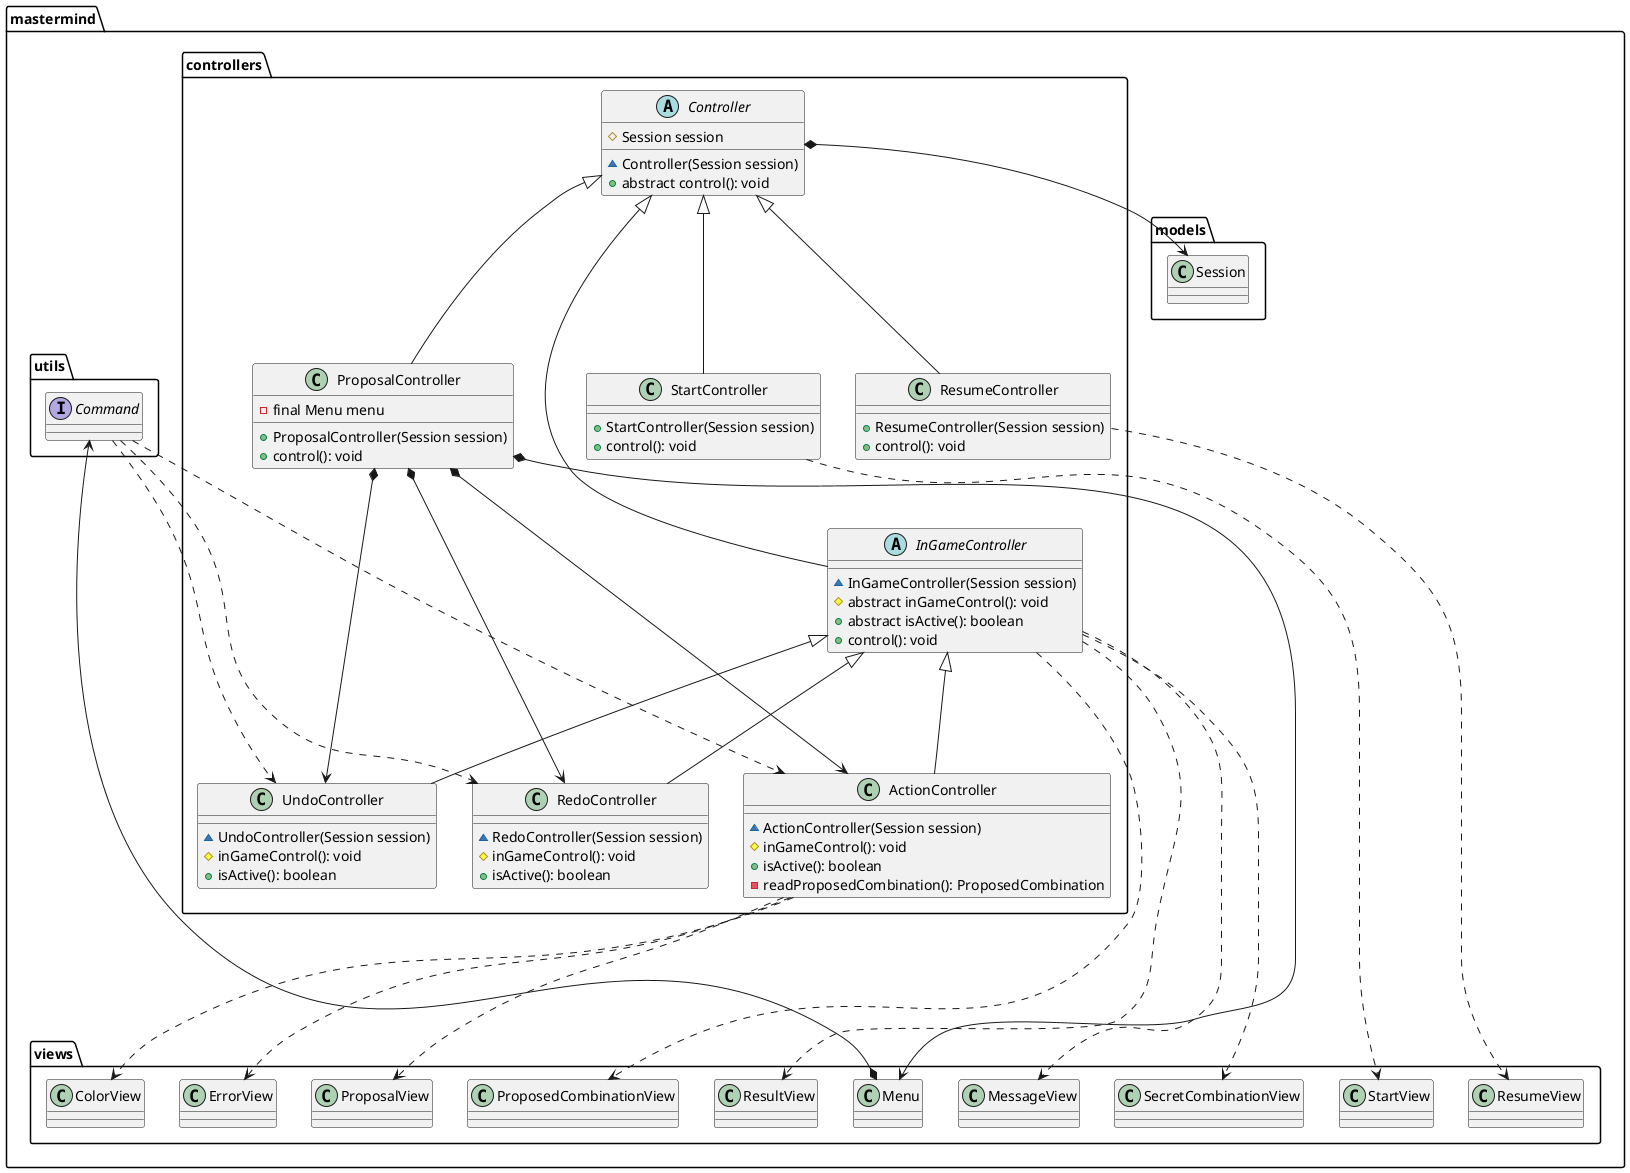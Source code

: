 
@startuml

package mastermind.controllers {

    abstract class Controller {
        # Session session
        ~ Controller(Session session)
        + abstract control(): void
    }

    abstract class InGameController {
        ~ InGameController(Session session)
        # abstract inGameControl(): void
        + abstract isActive(): boolean
        + control(): void
    }

    class ProposalController {
        - final Menu menu
        + ProposalController(Session session)
        + control(): void
    }

    class StartController {
        + StartController(Session session)
        + control(): void
    }

    class ResumeController {
        + ResumeController(Session session)
        + control(): void
    }

    class ActionController {
        ~ ActionController(Session session)
        # inGameControl(): void
        + isActive(): boolean
        - readProposedCombination(): ProposedCombination
    }

    class UndoController {
        ~ UndoController(Session session)
        # inGameControl(): void
        + isActive(): boolean
    }

    class RedoController {
        ~ RedoController(Session session)
        # inGameControl(): void
        + isActive(): boolean
    }
}

package mastermind.models {
    class Session
}

package mastermind.views {
    class StartView
    class Menu
    class ProposalView
    class MessageView
    class SecretCombinationView
    class ProposedCombinationView
    class ResultView
    class ResumeView
    class ColorView
    class ErrorView
}

package mastermind.utils {
    interface Command
}

Controller <|--- StartController
Controller <|--- ProposalController
Controller <|--- ResumeController
Controller <|--- InGameController

InGameController <|--- ActionController
InGameController <|--- UndoController
InGameController <|--- RedoController

ProposalController *----> ActionController
ProposalController *----> UndoController
ProposalController *----> RedoController

StartController ....> StartView
ResumeController ....> ResumeView

ActionController ....> ProposalView
ActionController ....> ColorView
ActionController ....> ErrorView

InGameController ....> MessageView
InGameController ....> SecretCombinationView
InGameController ....> ProposedCombinationView
InGameController ....> ResultView

Controller *--> Session
ProposalController *--> Menu
Menu *--> Command
Command ....> ActionController
Command ....> UndoController
Command ....> RedoController





@enduml